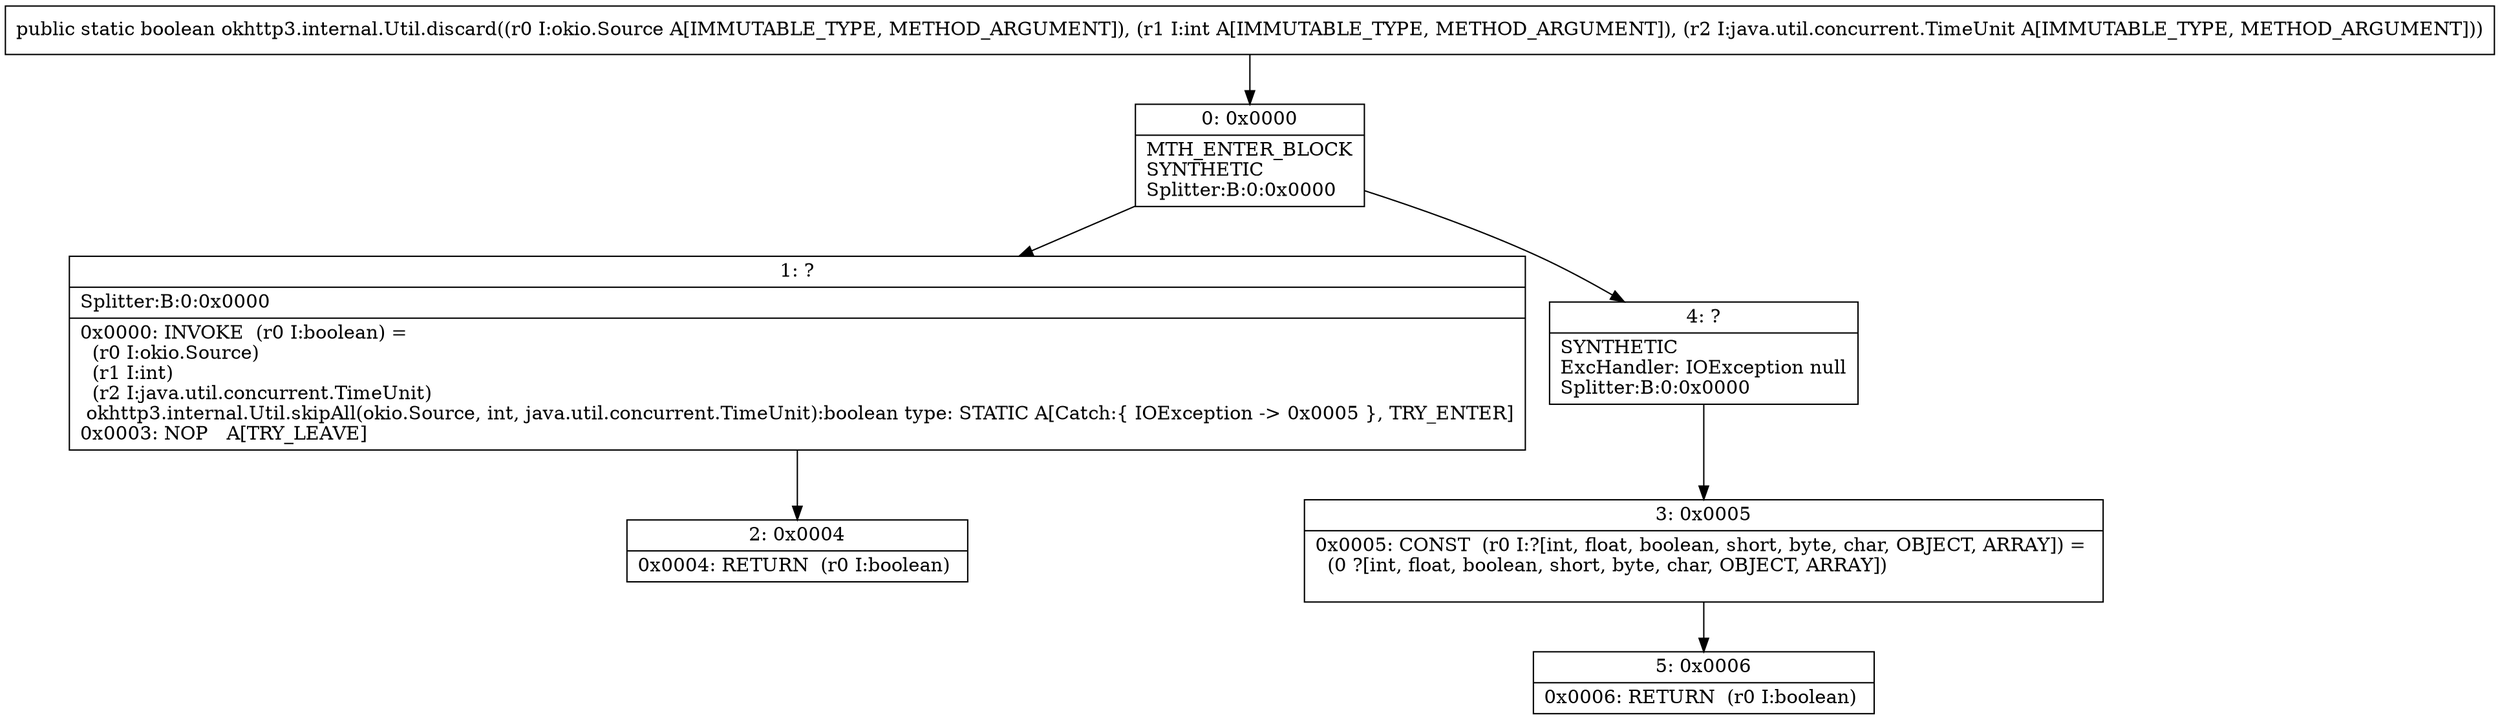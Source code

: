 digraph "CFG forokhttp3.internal.Util.discard(Lokio\/Source;ILjava\/util\/concurrent\/TimeUnit;)Z" {
Node_0 [shape=record,label="{0\:\ 0x0000|MTH_ENTER_BLOCK\lSYNTHETIC\lSplitter:B:0:0x0000\l}"];
Node_1 [shape=record,label="{1\:\ ?|Splitter:B:0:0x0000\l|0x0000: INVOKE  (r0 I:boolean) = \l  (r0 I:okio.Source)\l  (r1 I:int)\l  (r2 I:java.util.concurrent.TimeUnit)\l okhttp3.internal.Util.skipAll(okio.Source, int, java.util.concurrent.TimeUnit):boolean type: STATIC A[Catch:\{ IOException \-\> 0x0005 \}, TRY_ENTER]\l0x0003: NOP   A[TRY_LEAVE]\l}"];
Node_2 [shape=record,label="{2\:\ 0x0004|0x0004: RETURN  (r0 I:boolean) \l}"];
Node_3 [shape=record,label="{3\:\ 0x0005|0x0005: CONST  (r0 I:?[int, float, boolean, short, byte, char, OBJECT, ARRAY]) = \l  (0 ?[int, float, boolean, short, byte, char, OBJECT, ARRAY])\l \l}"];
Node_4 [shape=record,label="{4\:\ ?|SYNTHETIC\lExcHandler: IOException null\lSplitter:B:0:0x0000\l}"];
Node_5 [shape=record,label="{5\:\ 0x0006|0x0006: RETURN  (r0 I:boolean) \l}"];
MethodNode[shape=record,label="{public static boolean okhttp3.internal.Util.discard((r0 I:okio.Source A[IMMUTABLE_TYPE, METHOD_ARGUMENT]), (r1 I:int A[IMMUTABLE_TYPE, METHOD_ARGUMENT]), (r2 I:java.util.concurrent.TimeUnit A[IMMUTABLE_TYPE, METHOD_ARGUMENT])) }"];
MethodNode -> Node_0;
Node_0 -> Node_1;
Node_0 -> Node_4;
Node_1 -> Node_2;
Node_3 -> Node_5;
Node_4 -> Node_3;
}

